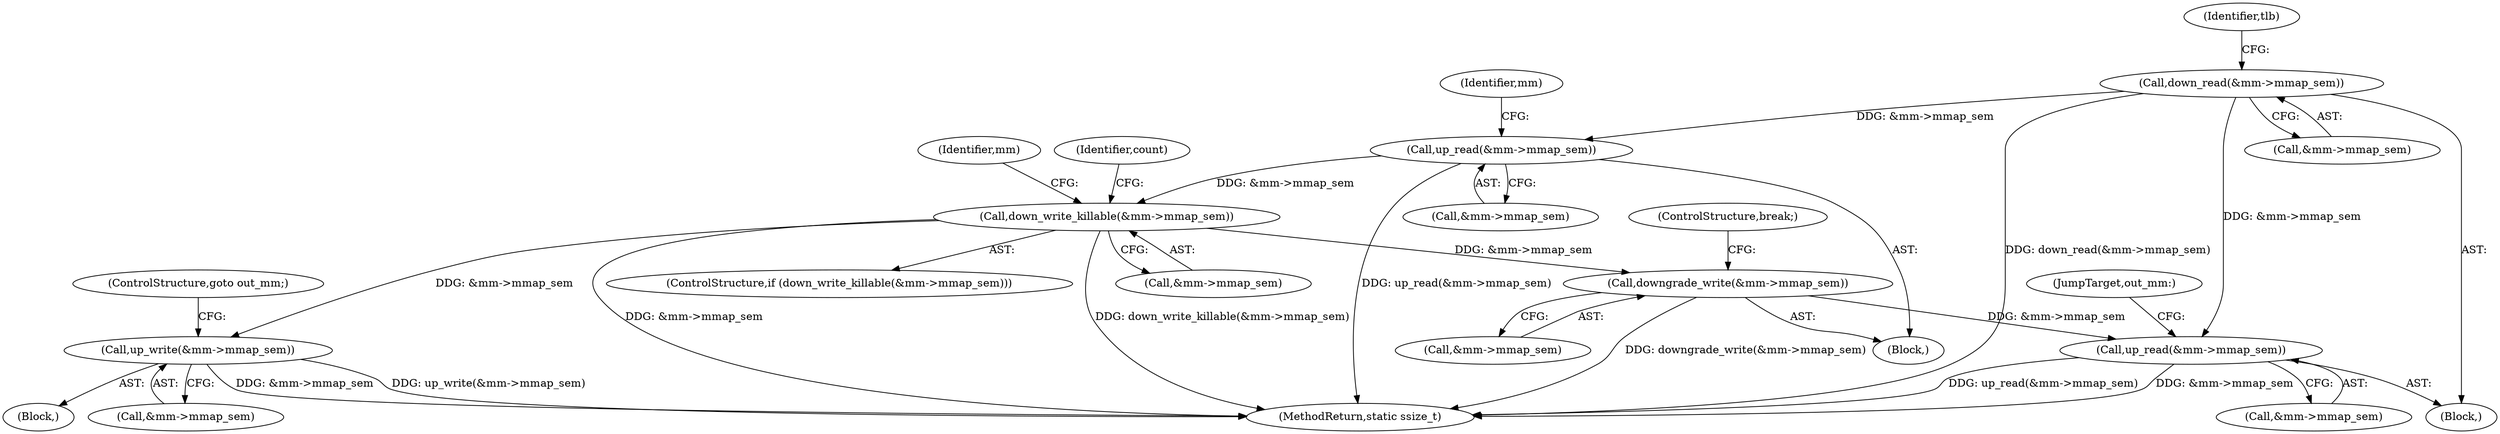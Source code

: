 digraph "0_linux_04f5866e41fb70690e28397487d8bd8eea7d712a_0@pointer" {
"1000219" [label="(Call,down_read(&mm->mmap_sem))"];
"1000257" [label="(Call,up_read(&mm->mmap_sem))"];
"1000263" [label="(Call,down_write_killable(&mm->mmap_sem))"];
"1000279" [label="(Call,up_write(&mm->mmap_sem))"];
"1000305" [label="(Call,downgrade_write(&mm->mmap_sem))"];
"1000341" [label="(Call,up_read(&mm->mmap_sem))"];
"1000220" [label="(Call,&mm->mmap_sem)"];
"1000306" [label="(Call,&mm->mmap_sem)"];
"1000190" [label="(Block,)"];
"1000280" [label="(Call,&mm->mmap_sem)"];
"1000278" [label="(Block,)"];
"1000342" [label="(Call,&mm->mmap_sem)"];
"1000226" [label="(Identifier,tlb)"];
"1000346" [label="(JumpTarget,out_mm:)"];
"1000270" [label="(Identifier,count)"];
"1000277" [label="(Identifier,mm)"];
"1000353" [label="(MethodReturn,static ssize_t)"];
"1000257" [label="(Call,up_read(&mm->mmap_sem))"];
"1000284" [label="(ControlStructure,goto out_mm;)"];
"1000262" [label="(ControlStructure,if (down_write_killable(&mm->mmap_sem)))"];
"1000219" [label="(Call,down_read(&mm->mmap_sem))"];
"1000305" [label="(Call,downgrade_write(&mm->mmap_sem))"];
"1000248" [label="(Block,)"];
"1000264" [label="(Call,&mm->mmap_sem)"];
"1000258" [label="(Call,&mm->mmap_sem)"];
"1000341" [label="(Call,up_read(&mm->mmap_sem))"];
"1000310" [label="(ControlStructure,break;)"];
"1000266" [label="(Identifier,mm)"];
"1000263" [label="(Call,down_write_killable(&mm->mmap_sem))"];
"1000279" [label="(Call,up_write(&mm->mmap_sem))"];
"1000219" -> "1000190"  [label="AST: "];
"1000219" -> "1000220"  [label="CFG: "];
"1000220" -> "1000219"  [label="AST: "];
"1000226" -> "1000219"  [label="CFG: "];
"1000219" -> "1000353"  [label="DDG: down_read(&mm->mmap_sem)"];
"1000219" -> "1000257"  [label="DDG: &mm->mmap_sem"];
"1000219" -> "1000341"  [label="DDG: &mm->mmap_sem"];
"1000257" -> "1000248"  [label="AST: "];
"1000257" -> "1000258"  [label="CFG: "];
"1000258" -> "1000257"  [label="AST: "];
"1000266" -> "1000257"  [label="CFG: "];
"1000257" -> "1000353"  [label="DDG: up_read(&mm->mmap_sem)"];
"1000257" -> "1000263"  [label="DDG: &mm->mmap_sem"];
"1000263" -> "1000262"  [label="AST: "];
"1000263" -> "1000264"  [label="CFG: "];
"1000264" -> "1000263"  [label="AST: "];
"1000270" -> "1000263"  [label="CFG: "];
"1000277" -> "1000263"  [label="CFG: "];
"1000263" -> "1000353"  [label="DDG: &mm->mmap_sem"];
"1000263" -> "1000353"  [label="DDG: down_write_killable(&mm->mmap_sem)"];
"1000263" -> "1000279"  [label="DDG: &mm->mmap_sem"];
"1000263" -> "1000305"  [label="DDG: &mm->mmap_sem"];
"1000279" -> "1000278"  [label="AST: "];
"1000279" -> "1000280"  [label="CFG: "];
"1000280" -> "1000279"  [label="AST: "];
"1000284" -> "1000279"  [label="CFG: "];
"1000279" -> "1000353"  [label="DDG: &mm->mmap_sem"];
"1000279" -> "1000353"  [label="DDG: up_write(&mm->mmap_sem)"];
"1000305" -> "1000248"  [label="AST: "];
"1000305" -> "1000306"  [label="CFG: "];
"1000306" -> "1000305"  [label="AST: "];
"1000310" -> "1000305"  [label="CFG: "];
"1000305" -> "1000353"  [label="DDG: downgrade_write(&mm->mmap_sem)"];
"1000305" -> "1000341"  [label="DDG: &mm->mmap_sem"];
"1000341" -> "1000190"  [label="AST: "];
"1000341" -> "1000342"  [label="CFG: "];
"1000342" -> "1000341"  [label="AST: "];
"1000346" -> "1000341"  [label="CFG: "];
"1000341" -> "1000353"  [label="DDG: &mm->mmap_sem"];
"1000341" -> "1000353"  [label="DDG: up_read(&mm->mmap_sem)"];
}
